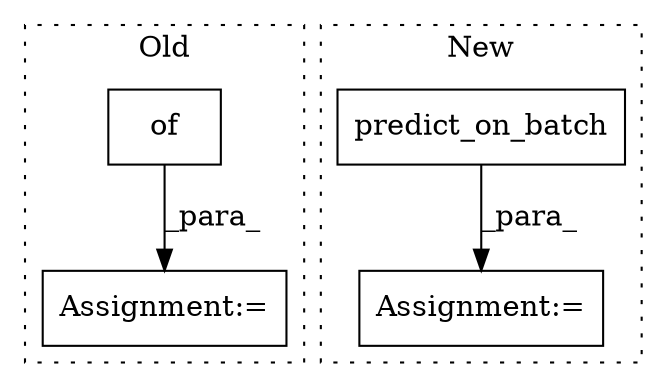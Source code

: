 digraph G {
subgraph cluster0 {
1 [label="of" a="32" s="4032" l="4" shape="box"];
4 [label="Assignment:=" a="7" s="4027" l="1" shape="box"];
label = "Old";
style="dotted";
}
subgraph cluster1 {
2 [label="predict_on_batch" a="32" s="3804,3826" l="17,1" shape="box"];
3 [label="Assignment:=" a="7" s="3793" l="2" shape="box"];
label = "New";
style="dotted";
}
1 -> 4 [label="_para_"];
2 -> 3 [label="_para_"];
}